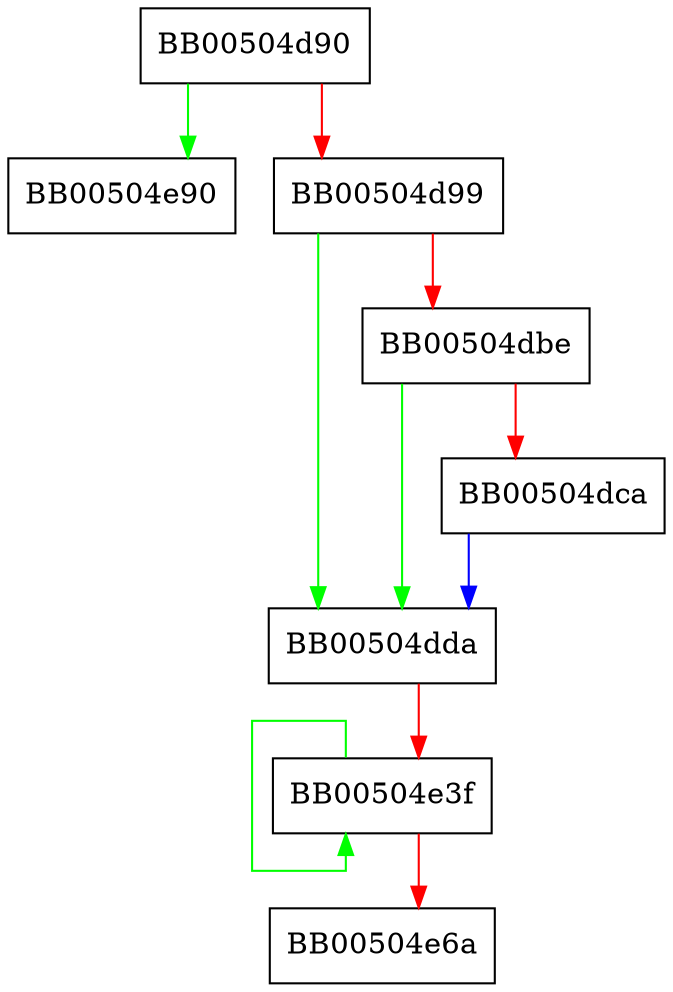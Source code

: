 digraph ossl_quic_tx_packetiser_free {
  node [shape="box"];
  graph [splines=ortho];
  BB00504d90 -> BB00504e90 [color="green"];
  BB00504d90 -> BB00504d99 [color="red"];
  BB00504d99 -> BB00504dda [color="green"];
  BB00504d99 -> BB00504dbe [color="red"];
  BB00504dbe -> BB00504dda [color="green"];
  BB00504dbe -> BB00504dca [color="red"];
  BB00504dca -> BB00504dda [color="blue"];
  BB00504dda -> BB00504e3f [color="red"];
  BB00504e3f -> BB00504e3f [color="green"];
  BB00504e3f -> BB00504e6a [color="red"];
}